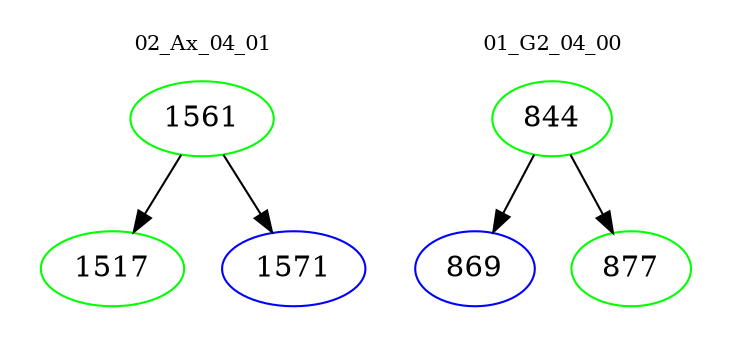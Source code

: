 digraph{
subgraph cluster_0 {
color = white
label = "02_Ax_04_01";
fontsize=10;
T0_1561 [label="1561", color="green"]
T0_1561 -> T0_1517 [color="black"]
T0_1517 [label="1517", color="green"]
T0_1561 -> T0_1571 [color="black"]
T0_1571 [label="1571", color="blue"]
}
subgraph cluster_1 {
color = white
label = "01_G2_04_00";
fontsize=10;
T1_844 [label="844", color="green"]
T1_844 -> T1_869 [color="black"]
T1_869 [label="869", color="blue"]
T1_844 -> T1_877 [color="black"]
T1_877 [label="877", color="green"]
}
}
